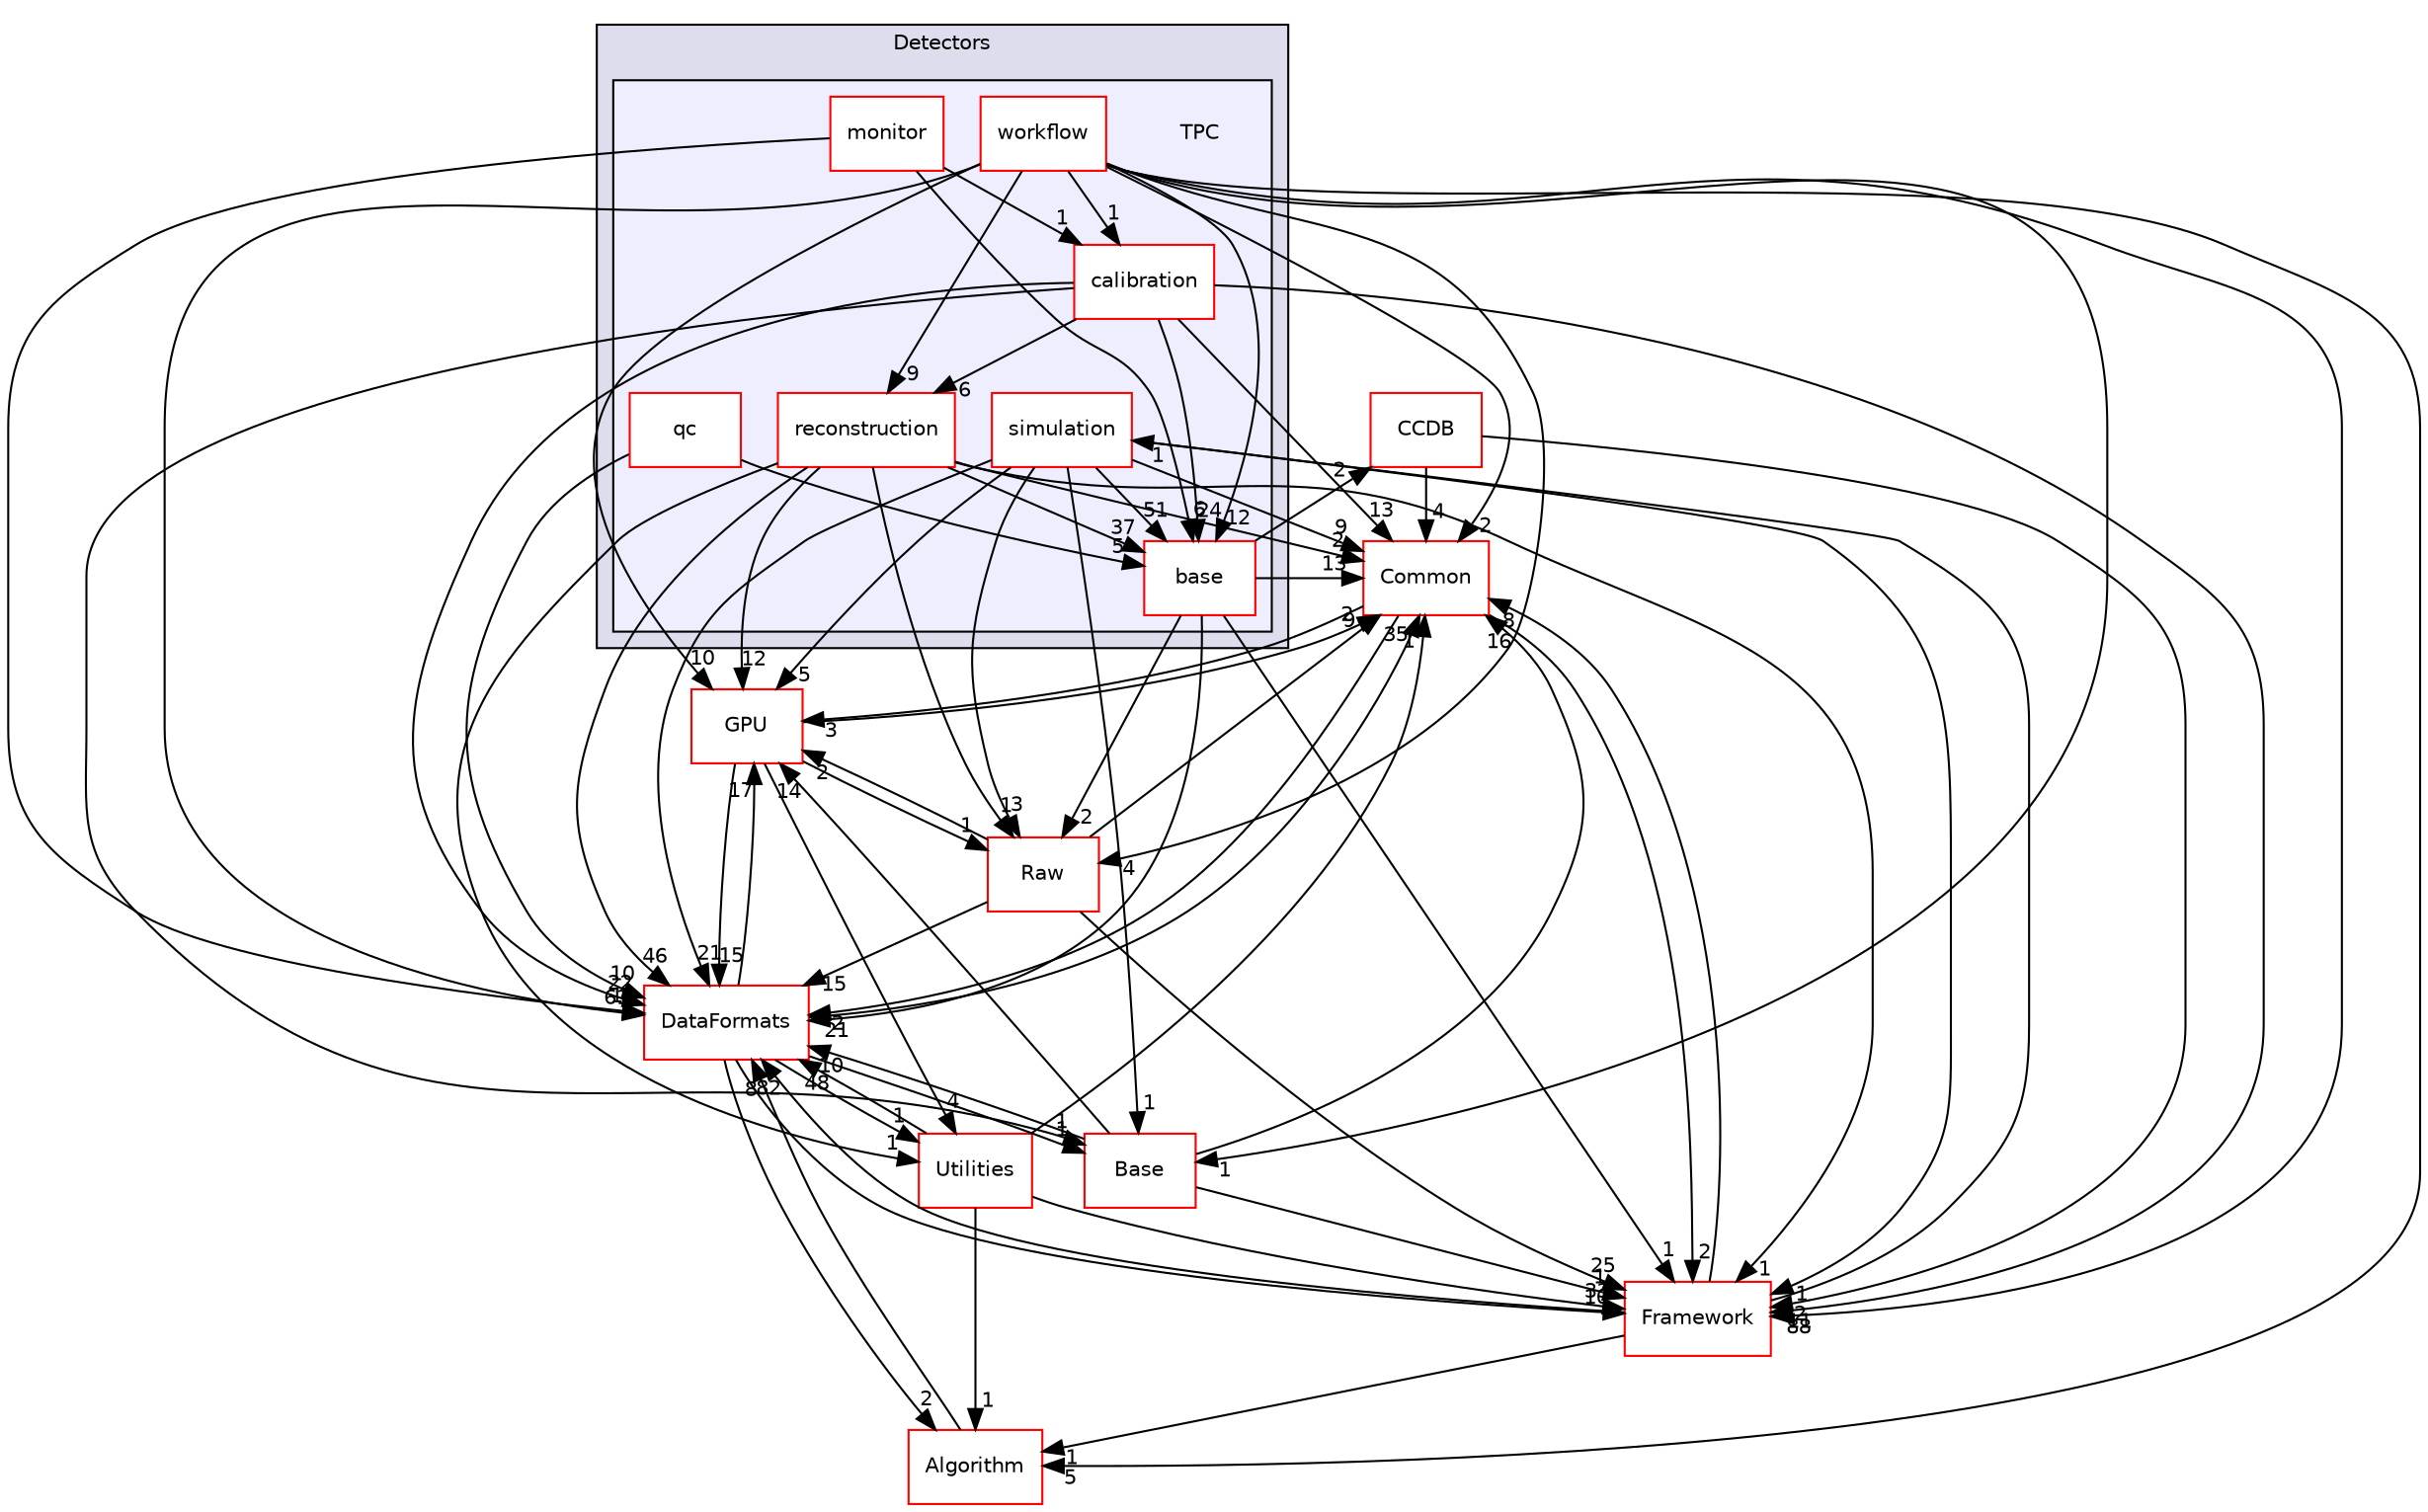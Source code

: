digraph "/home/travis/build/AliceO2Group/AliceO2/Detectors/TPC" {
  bgcolor=transparent;
  compound=true
  node [ fontsize="10", fontname="Helvetica"];
  edge [ labelfontsize="10", labelfontname="Helvetica"];
  subgraph clusterdir_051dca18e802f8e9474f2e30d29c04e0 {
    graph [ bgcolor="#ddddee", pencolor="black", label="Detectors" fontname="Helvetica", fontsize="10", URL="dir_051dca18e802f8e9474f2e30d29c04e0.html"]
  subgraph clusterdir_a597e8e061b11201a1dff411feb10d0b {
    graph [ bgcolor="#eeeeff", pencolor="black", label="" URL="dir_a597e8e061b11201a1dff411feb10d0b.html"];
    dir_a597e8e061b11201a1dff411feb10d0b [shape=plaintext label="TPC"];
    dir_677b030cc750909e4cd27413873678d8 [shape=box label="base" color="red" fillcolor="white" style="filled" URL="dir_677b030cc750909e4cd27413873678d8.html"];
    dir_4995562033b321477cfe3c34a14a5189 [shape=box label="calibration" color="red" fillcolor="white" style="filled" URL="dir_4995562033b321477cfe3c34a14a5189.html"];
    dir_c8aedc994017b243e124cedd663b3bbb [shape=box label="monitor" color="red" fillcolor="white" style="filled" URL="dir_c8aedc994017b243e124cedd663b3bbb.html"];
    dir_bfeba01dad5848f9ca8d5c9f8df7a236 [shape=box label="qc" color="red" fillcolor="white" style="filled" URL="dir_bfeba01dad5848f9ca8d5c9f8df7a236.html"];
    dir_a5de047958dd458e809773c6ffaa8478 [shape=box label="reconstruction" color="red" fillcolor="white" style="filled" URL="dir_a5de047958dd458e809773c6ffaa8478.html"];
    dir_7f309bec8670bb3fb666e7e061b24659 [shape=box label="simulation" color="red" fillcolor="white" style="filled" URL="dir_7f309bec8670bb3fb666e7e061b24659.html"];
    dir_9cc61f72f781098a662027b321784562 [shape=box label="workflow" color="red" fillcolor="white" style="filled" URL="dir_9cc61f72f781098a662027b321784562.html"];
  }
  }
  dir_4ab6b4cc6a7edbff49100e9123df213f [shape=box label="Common" color="red" URL="dir_4ab6b4cc6a7edbff49100e9123df213f.html"];
  dir_6af676bf18881990e4083e191d0e63e0 [shape=box label="CCDB" color="red" URL="dir_6af676bf18881990e4083e191d0e63e0.html"];
  dir_b05a5fa85f84bfc9013183c9d87f9a36 [shape=box label="Utilities" color="red" URL="dir_b05a5fa85f84bfc9013183c9d87f9a36.html"];
  dir_37c90836491b695b472bf98d1be8336b [shape=box label="Base" color="red" URL="dir_37c90836491b695b472bf98d1be8336b.html"];
  dir_8ba487e25de5ee77e05e9dce7582cb98 [shape=box label="Algorithm" color="red" URL="dir_8ba487e25de5ee77e05e9dce7582cb98.html"];
  dir_f511f1e9c03c071966ae594f00bbc5e0 [shape=box label="GPU" color="red" URL="dir_f511f1e9c03c071966ae594f00bbc5e0.html"];
  dir_bcbb2cf9a3d3d83e5515c82071a07177 [shape=box label="Framework" color="red" URL="dir_bcbb2cf9a3d3d83e5515c82071a07177.html"];
  dir_26637d1bd82229bc9ed97f7e706be743 [shape=box label="Raw" color="red" URL="dir_26637d1bd82229bc9ed97f7e706be743.html"];
  dir_2171f7ec022c5423887b07c69b2f5b48 [shape=box label="DataFormats" color="red" URL="dir_2171f7ec022c5423887b07c69b2f5b48.html"];
  dir_7f309bec8670bb3fb666e7e061b24659->dir_677b030cc750909e4cd27413873678d8 [headlabel="51", labeldistance=1.5 headhref="dir_000302_000050.html"];
  dir_7f309bec8670bb3fb666e7e061b24659->dir_4ab6b4cc6a7edbff49100e9123df213f [headlabel="9", labeldistance=1.5 headhref="dir_000302_000027.html"];
  dir_7f309bec8670bb3fb666e7e061b24659->dir_37c90836491b695b472bf98d1be8336b [headlabel="1", labeldistance=1.5 headhref="dir_000302_000274.html"];
  dir_7f309bec8670bb3fb666e7e061b24659->dir_f511f1e9c03c071966ae594f00bbc5e0 [headlabel="5", labeldistance=1.5 headhref="dir_000302_000671.html"];
  dir_7f309bec8670bb3fb666e7e061b24659->dir_bcbb2cf9a3d3d83e5515c82071a07177 [headlabel="1", labeldistance=1.5 headhref="dir_000302_000013.html"];
  dir_7f309bec8670bb3fb666e7e061b24659->dir_26637d1bd82229bc9ed97f7e706be743 [headlabel="3", labeldistance=1.5 headhref="dir_000302_000562.html"];
  dir_7f309bec8670bb3fb666e7e061b24659->dir_2171f7ec022c5423887b07c69b2f5b48 [headlabel="21", labeldistance=1.5 headhref="dir_000302_000076.html"];
  dir_4995562033b321477cfe3c34a14a5189->dir_677b030cc750909e4cd27413873678d8 [headlabel="24", labeldistance=1.5 headhref="dir_000589_000050.html"];
  dir_4995562033b321477cfe3c34a14a5189->dir_4ab6b4cc6a7edbff49100e9123df213f [headlabel="13", labeldistance=1.5 headhref="dir_000589_000027.html"];
  dir_4995562033b321477cfe3c34a14a5189->dir_a5de047958dd458e809773c6ffaa8478 [headlabel="6", labeldistance=1.5 headhref="dir_000589_000364.html"];
  dir_4995562033b321477cfe3c34a14a5189->dir_37c90836491b695b472bf98d1be8336b [headlabel="1", labeldistance=1.5 headhref="dir_000589_000274.html"];
  dir_4995562033b321477cfe3c34a14a5189->dir_bcbb2cf9a3d3d83e5515c82071a07177 [headlabel="11", labeldistance=1.5 headhref="dir_000589_000013.html"];
  dir_4995562033b321477cfe3c34a14a5189->dir_2171f7ec022c5423887b07c69b2f5b48 [headlabel="22", labeldistance=1.5 headhref="dir_000589_000076.html"];
  dir_9cc61f72f781098a662027b321784562->dir_4995562033b321477cfe3c34a14a5189 [headlabel="1", labeldistance=1.5 headhref="dir_000383_000589.html"];
  dir_9cc61f72f781098a662027b321784562->dir_677b030cc750909e4cd27413873678d8 [headlabel="12", labeldistance=1.5 headhref="dir_000383_000050.html"];
  dir_9cc61f72f781098a662027b321784562->dir_4ab6b4cc6a7edbff49100e9123df213f [headlabel="2", labeldistance=1.5 headhref="dir_000383_000027.html"];
  dir_9cc61f72f781098a662027b321784562->dir_a5de047958dd458e809773c6ffaa8478 [headlabel="9", labeldistance=1.5 headhref="dir_000383_000364.html"];
  dir_9cc61f72f781098a662027b321784562->dir_37c90836491b695b472bf98d1be8336b [headlabel="1", labeldistance=1.5 headhref="dir_000383_000274.html"];
  dir_9cc61f72f781098a662027b321784562->dir_8ba487e25de5ee77e05e9dce7582cb98 [headlabel="5", labeldistance=1.5 headhref="dir_000383_000000.html"];
  dir_9cc61f72f781098a662027b321784562->dir_f511f1e9c03c071966ae594f00bbc5e0 [headlabel="10", labeldistance=1.5 headhref="dir_000383_000671.html"];
  dir_9cc61f72f781098a662027b321784562->dir_bcbb2cf9a3d3d83e5515c82071a07177 [headlabel="88", labeldistance=1.5 headhref="dir_000383_000013.html"];
  dir_9cc61f72f781098a662027b321784562->dir_26637d1bd82229bc9ed97f7e706be743 [headlabel="4", labeldistance=1.5 headhref="dir_000383_000562.html"];
  dir_9cc61f72f781098a662027b321784562->dir_2171f7ec022c5423887b07c69b2f5b48 [headlabel="61", labeldistance=1.5 headhref="dir_000383_000076.html"];
  dir_677b030cc750909e4cd27413873678d8->dir_4ab6b4cc6a7edbff49100e9123df213f [headlabel="13", labeldistance=1.5 headhref="dir_000050_000027.html"];
  dir_677b030cc750909e4cd27413873678d8->dir_6af676bf18881990e4083e191d0e63e0 [headlabel="2", labeldistance=1.5 headhref="dir_000050_000019.html"];
  dir_677b030cc750909e4cd27413873678d8->dir_bcbb2cf9a3d3d83e5515c82071a07177 [headlabel="1", labeldistance=1.5 headhref="dir_000050_000013.html"];
  dir_677b030cc750909e4cd27413873678d8->dir_26637d1bd82229bc9ed97f7e706be743 [headlabel="2", labeldistance=1.5 headhref="dir_000050_000562.html"];
  dir_677b030cc750909e4cd27413873678d8->dir_2171f7ec022c5423887b07c69b2f5b48 [headlabel="21", labeldistance=1.5 headhref="dir_000050_000076.html"];
  dir_4ab6b4cc6a7edbff49100e9123df213f->dir_f511f1e9c03c071966ae594f00bbc5e0 [headlabel="3", labeldistance=1.5 headhref="dir_000027_000671.html"];
  dir_4ab6b4cc6a7edbff49100e9123df213f->dir_bcbb2cf9a3d3d83e5515c82071a07177 [headlabel="2", labeldistance=1.5 headhref="dir_000027_000013.html"];
  dir_4ab6b4cc6a7edbff49100e9123df213f->dir_2171f7ec022c5423887b07c69b2f5b48 [headlabel="2", labeldistance=1.5 headhref="dir_000027_000076.html"];
  dir_6af676bf18881990e4083e191d0e63e0->dir_4ab6b4cc6a7edbff49100e9123df213f [headlabel="4", labeldistance=1.5 headhref="dir_000019_000027.html"];
  dir_6af676bf18881990e4083e191d0e63e0->dir_bcbb2cf9a3d3d83e5515c82071a07177 [headlabel="2", labeldistance=1.5 headhref="dir_000019_000013.html"];
  dir_bfeba01dad5848f9ca8d5c9f8df7a236->dir_677b030cc750909e4cd27413873678d8 [headlabel="5", labeldistance=1.5 headhref="dir_000236_000050.html"];
  dir_bfeba01dad5848f9ca8d5c9f8df7a236->dir_2171f7ec022c5423887b07c69b2f5b48 [headlabel="10", labeldistance=1.5 headhref="dir_000236_000076.html"];
  dir_a5de047958dd458e809773c6ffaa8478->dir_677b030cc750909e4cd27413873678d8 [headlabel="37", labeldistance=1.5 headhref="dir_000364_000050.html"];
  dir_a5de047958dd458e809773c6ffaa8478->dir_4ab6b4cc6a7edbff49100e9123df213f [headlabel="2", labeldistance=1.5 headhref="dir_000364_000027.html"];
  dir_a5de047958dd458e809773c6ffaa8478->dir_b05a5fa85f84bfc9013183c9d87f9a36 [headlabel="1", labeldistance=1.5 headhref="dir_000364_000558.html"];
  dir_a5de047958dd458e809773c6ffaa8478->dir_f511f1e9c03c071966ae594f00bbc5e0 [headlabel="12", labeldistance=1.5 headhref="dir_000364_000671.html"];
  dir_a5de047958dd458e809773c6ffaa8478->dir_bcbb2cf9a3d3d83e5515c82071a07177 [headlabel="1", labeldistance=1.5 headhref="dir_000364_000013.html"];
  dir_a5de047958dd458e809773c6ffaa8478->dir_26637d1bd82229bc9ed97f7e706be743 [headlabel="1", labeldistance=1.5 headhref="dir_000364_000562.html"];
  dir_a5de047958dd458e809773c6ffaa8478->dir_2171f7ec022c5423887b07c69b2f5b48 [headlabel="46", labeldistance=1.5 headhref="dir_000364_000076.html"];
  dir_b05a5fa85f84bfc9013183c9d87f9a36->dir_4ab6b4cc6a7edbff49100e9123df213f [headlabel="1", labeldistance=1.5 headhref="dir_000558_000027.html"];
  dir_b05a5fa85f84bfc9013183c9d87f9a36->dir_8ba487e25de5ee77e05e9dce7582cb98 [headlabel="1", labeldistance=1.5 headhref="dir_000558_000000.html"];
  dir_b05a5fa85f84bfc9013183c9d87f9a36->dir_bcbb2cf9a3d3d83e5515c82071a07177 [headlabel="33", labeldistance=1.5 headhref="dir_000558_000013.html"];
  dir_b05a5fa85f84bfc9013183c9d87f9a36->dir_2171f7ec022c5423887b07c69b2f5b48 [headlabel="48", labeldistance=1.5 headhref="dir_000558_000076.html"];
  dir_37c90836491b695b472bf98d1be8336b->dir_4ab6b4cc6a7edbff49100e9123df213f [headlabel="16", labeldistance=1.5 headhref="dir_000274_000027.html"];
  dir_37c90836491b695b472bf98d1be8336b->dir_f511f1e9c03c071966ae594f00bbc5e0 [headlabel="14", labeldistance=1.5 headhref="dir_000274_000671.html"];
  dir_37c90836491b695b472bf98d1be8336b->dir_bcbb2cf9a3d3d83e5515c82071a07177 [headlabel="1", labeldistance=1.5 headhref="dir_000274_000013.html"];
  dir_37c90836491b695b472bf98d1be8336b->dir_2171f7ec022c5423887b07c69b2f5b48 [headlabel="10", labeldistance=1.5 headhref="dir_000274_000076.html"];
  dir_8ba487e25de5ee77e05e9dce7582cb98->dir_2171f7ec022c5423887b07c69b2f5b48 [headlabel="8", labeldistance=1.5 headhref="dir_000000_000076.html"];
  dir_c8aedc994017b243e124cedd663b3bbb->dir_4995562033b321477cfe3c34a14a5189 [headlabel="1", labeldistance=1.5 headhref="dir_000598_000589.html"];
  dir_c8aedc994017b243e124cedd663b3bbb->dir_677b030cc750909e4cd27413873678d8 [headlabel="6", labeldistance=1.5 headhref="dir_000598_000050.html"];
  dir_c8aedc994017b243e124cedd663b3bbb->dir_2171f7ec022c5423887b07c69b2f5b48 [headlabel="1", labeldistance=1.5 headhref="dir_000598_000076.html"];
  dir_f511f1e9c03c071966ae594f00bbc5e0->dir_4ab6b4cc6a7edbff49100e9123df213f [headlabel="2", labeldistance=1.5 headhref="dir_000671_000027.html"];
  dir_f511f1e9c03c071966ae594f00bbc5e0->dir_b05a5fa85f84bfc9013183c9d87f9a36 [headlabel="4", labeldistance=1.5 headhref="dir_000671_000558.html"];
  dir_f511f1e9c03c071966ae594f00bbc5e0->dir_26637d1bd82229bc9ed97f7e706be743 [headlabel="1", labeldistance=1.5 headhref="dir_000671_000562.html"];
  dir_f511f1e9c03c071966ae594f00bbc5e0->dir_2171f7ec022c5423887b07c69b2f5b48 [headlabel="15", labeldistance=1.5 headhref="dir_000671_000076.html"];
  dir_bcbb2cf9a3d3d83e5515c82071a07177->dir_7f309bec8670bb3fb666e7e061b24659 [headlabel="1", labeldistance=1.5 headhref="dir_000013_000302.html"];
  dir_bcbb2cf9a3d3d83e5515c82071a07177->dir_4ab6b4cc6a7edbff49100e9123df213f [headlabel="8", labeldistance=1.5 headhref="dir_000013_000027.html"];
  dir_bcbb2cf9a3d3d83e5515c82071a07177->dir_8ba487e25de5ee77e05e9dce7582cb98 [headlabel="1", labeldistance=1.5 headhref="dir_000013_000000.html"];
  dir_bcbb2cf9a3d3d83e5515c82071a07177->dir_2171f7ec022c5423887b07c69b2f5b48 [headlabel="82", labeldistance=1.5 headhref="dir_000013_000076.html"];
  dir_26637d1bd82229bc9ed97f7e706be743->dir_4ab6b4cc6a7edbff49100e9123df213f [headlabel="9", labeldistance=1.5 headhref="dir_000562_000027.html"];
  dir_26637d1bd82229bc9ed97f7e706be743->dir_f511f1e9c03c071966ae594f00bbc5e0 [headlabel="2", labeldistance=1.5 headhref="dir_000562_000671.html"];
  dir_26637d1bd82229bc9ed97f7e706be743->dir_bcbb2cf9a3d3d83e5515c82071a07177 [headlabel="25", labeldistance=1.5 headhref="dir_000562_000013.html"];
  dir_26637d1bd82229bc9ed97f7e706be743->dir_2171f7ec022c5423887b07c69b2f5b48 [headlabel="15", labeldistance=1.5 headhref="dir_000562_000076.html"];
  dir_2171f7ec022c5423887b07c69b2f5b48->dir_4ab6b4cc6a7edbff49100e9123df213f [headlabel="35", labeldistance=1.5 headhref="dir_000076_000027.html"];
  dir_2171f7ec022c5423887b07c69b2f5b48->dir_b05a5fa85f84bfc9013183c9d87f9a36 [headlabel="1", labeldistance=1.5 headhref="dir_000076_000558.html"];
  dir_2171f7ec022c5423887b07c69b2f5b48->dir_37c90836491b695b472bf98d1be8336b [headlabel="1", labeldistance=1.5 headhref="dir_000076_000274.html"];
  dir_2171f7ec022c5423887b07c69b2f5b48->dir_8ba487e25de5ee77e05e9dce7582cb98 [headlabel="2", labeldistance=1.5 headhref="dir_000076_000000.html"];
  dir_2171f7ec022c5423887b07c69b2f5b48->dir_f511f1e9c03c071966ae594f00bbc5e0 [headlabel="17", labeldistance=1.5 headhref="dir_000076_000671.html"];
  dir_2171f7ec022c5423887b07c69b2f5b48->dir_bcbb2cf9a3d3d83e5515c82071a07177 [headlabel="10", labeldistance=1.5 headhref="dir_000076_000013.html"];
}
